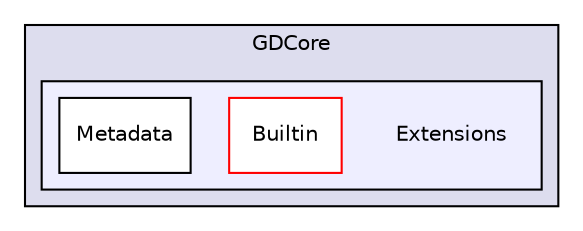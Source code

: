 digraph "Extensions" {
  compound=true
  node [ fontsize="10", fontname="Helvetica"];
  edge [ labelfontsize="10", labelfontname="Helvetica"];
  subgraph clusterdir_abd3e9346511fbf501c65c6da6d93dcd {
    graph [ bgcolor="#ddddee", pencolor="black", label="GDCore" fontname="Helvetica", fontsize="10", URL="dir_abd3e9346511fbf501c65c6da6d93dcd.html"]
  subgraph clusterdir_4aeb9e7b053513ba8882cbc67130aab6 {
    graph [ bgcolor="#eeeeff", pencolor="black", label="" URL="dir_4aeb9e7b053513ba8882cbc67130aab6.html"];
    dir_4aeb9e7b053513ba8882cbc67130aab6 [shape=plaintext label="Extensions"];
    dir_9aa8ee2e901fdf21a3daf12a91d8273f [shape=box label="Builtin" color="red" fillcolor="white" style="filled" URL="dir_9aa8ee2e901fdf21a3daf12a91d8273f.html"];
    dir_8e09389479d3b4f15790ccb594568191 [shape=box label="Metadata" color="black" fillcolor="white" style="filled" URL="dir_8e09389479d3b4f15790ccb594568191.html"];
  }
  }
}
